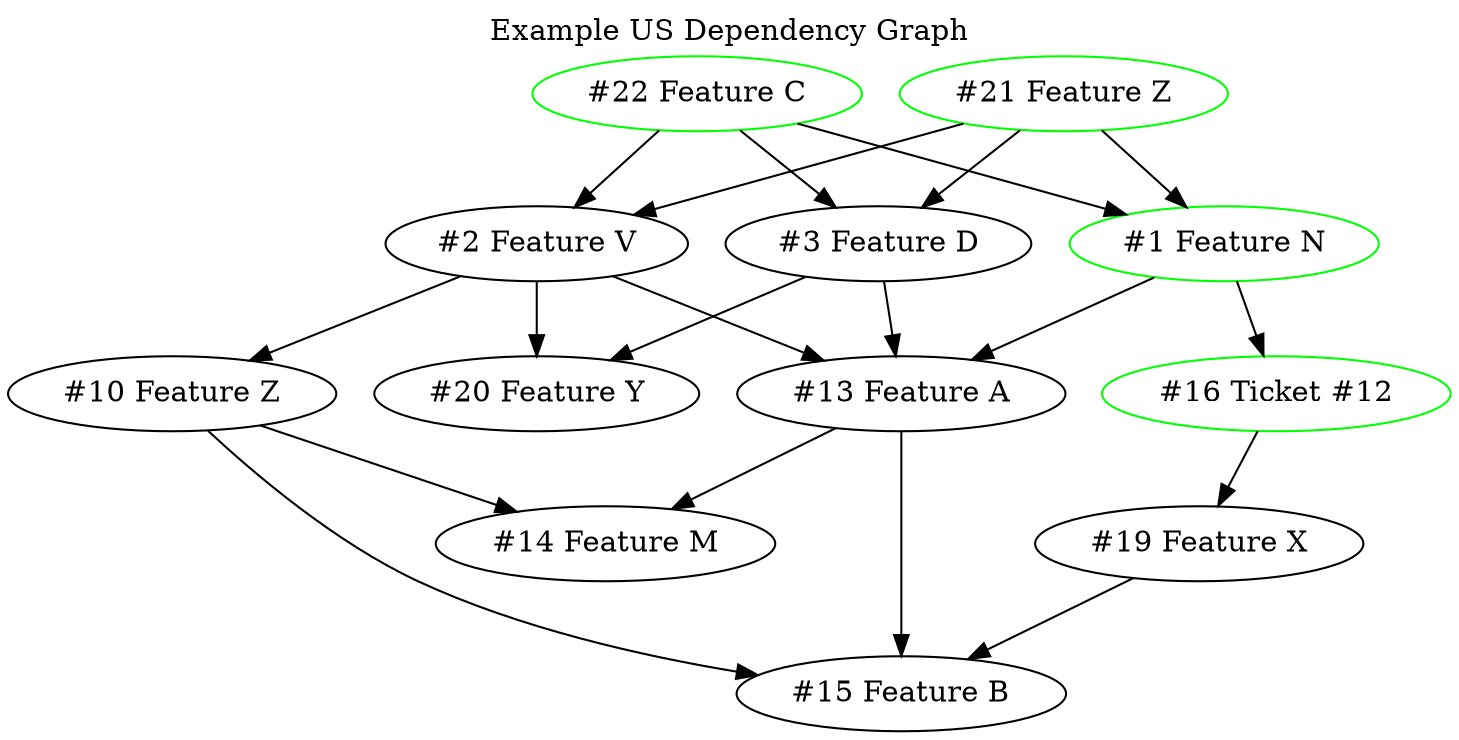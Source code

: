 digraph  {
  labelloc="t";
  //labelfontsize="40"
  label="Example US Dependency Graph";
  //size="7.5,10"
  ratio="compress"
  //orientation=landscape

  // Edges
  "1" -> "13"
  "1" -> "16"
  "10" -> "14"
  "10" -> "15"
  "13" -> "14"
  "13" -> "15"
  "16" -> "19"
  "19" -> "15"
  "2" -> "10"
  "2" -> "13"
  "2" -> "20"
  "21" -> "1"
  "21" -> "2"
  "21" -> "3"
  "22" -> "1"
  "22" -> "2"
  "22" -> "3"
  "3" -> "13"
  "3" -> "20"

  // Titles
  "1" [label="#1 Feature N", color="green"];
  "10" [label="#10 Feature Z", color="black"];
  "13" [label="#13 Feature A", color="black"];
  "14" [label="#14 Feature M", color="black"];
  "15" [label="#15 Feature B", color="black"];
  "16" [label="#16 Ticket #12", color="green"];
  "19" [label="#19 Feature X", color="black"];
  "2" [label="#2 Feature V", color="black"];
  "20" [label="#20 Feature Y", color="black"];
  "21" [label="#21 Feature Z", color="green"];
  "22" [label="#22 Feature C", color="green"];
  "3" [label="#3 Feature D", color="black"];
}
